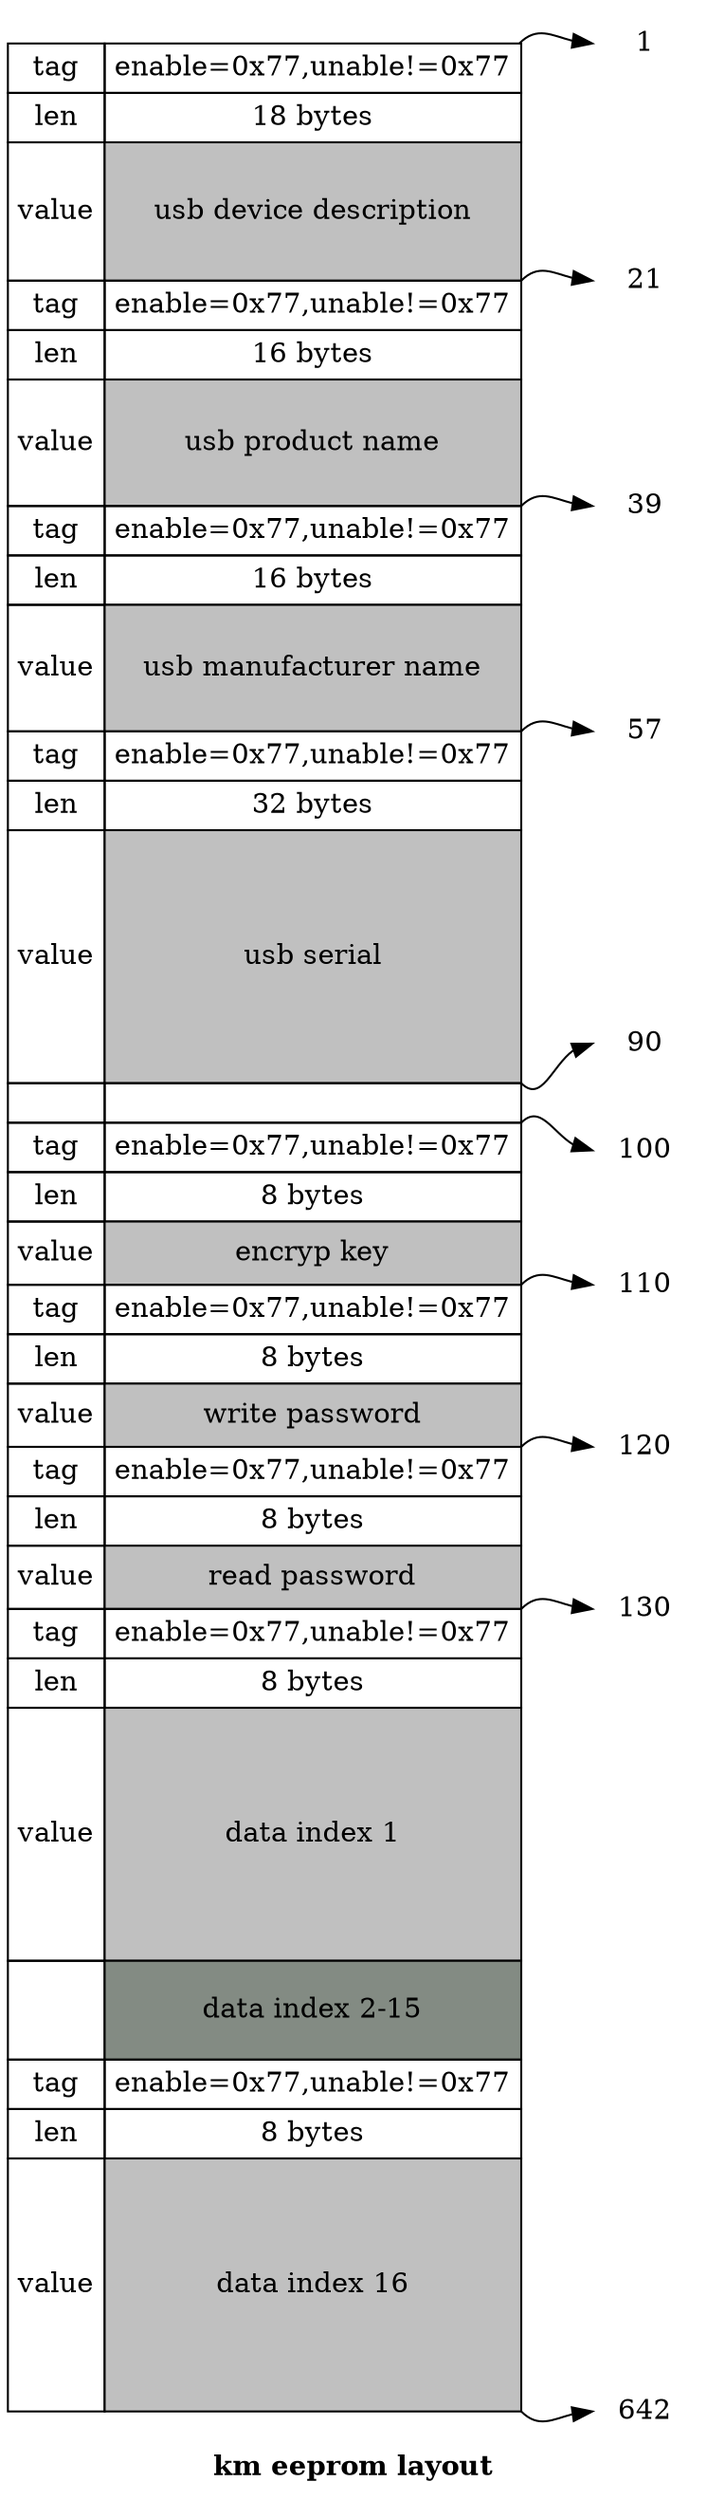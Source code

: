 digraph eeprom {
    label = <<B>km eeprom layout</B>>;
	rankdir=LR
	node [shape=plaintext]
	
	
    eeprom [shape=none, width=0, height=0, margin=0, label=<
		<table title="eeprom" border="0" cellborder="1" cellspacing="0" cellpadding="4">
			<tr><td colspan="1">tag</td>
				<td colspan="4" width="128" port="eeprom_1">enable=0x77,unable!=0x77</td></tr>
			<tr><td colspan="1">len</td>
				<td colspan="4" width="128">18 bytes</td></tr>
			<tr><td colspan="1" rowspan="1">value</td>
				<td colspan="4" width="128" rowspan="1" height="70" bgcolor="grey">usb device description</td></tr>
			<tr><td colspan="1">tag</td>
				<td colspan="4" width="128" port="eeprom_2">enable=0x77,unable!=0x77</td></tr>
			<tr><td colspan="1">len</td>
				<td colspan="4">16 bytes</td></tr>
			<tr><td colspan="1" rowspan="1">value</td>
				<td colspan="4" width="128" rowspan="1" height="64" bgcolor="grey">usb product name</td></tr>
			<tr><td colspan="1">tag</td>
				<td colspan="4" width="128" port="eeprom_3">enable=0x77,unable!=0x77</td></tr>
			<tr><td colspan="1">len</td>
				<td colspan="4" width="128">16 bytes</td></tr>
			<tr><td colspan="1" rowspan="1">value</td>
				<td colspan="4" width="128" rowspan="1" height="64" bgcolor="grey">usb manufacturer name</td></tr>
			<tr><td colspan="1">tag</td>
				<td colspan="4" width="128" port="eeprom_4">enable=0x77,unable!=0x77</td></tr>
			<tr><td colspan="1">len</td>
				<td colspan="4" width="128">32 bytes</td></tr>
			<tr><td colspan="1" rowspan="1">value</td>
				<td colspan="4" width="128" rowspan="1" height="128" bgcolor="grey" port="eeprom_5">usb serial</td></tr>

			<tr><td colspan="1" rowspan="1"></td>
				<td colspan="4" width="128" rowspan="1" height="20"></td></tr>
				
			<tr><td colspan="1">tag</td>
				<td colspan="4" width="128" port="eeprom_6">enable=0x77,unable!=0x77</td></tr>
			<tr><td colspan="1">len</td>
				<td colspan="4" width="128">8 bytes</td></tr>
			<tr><td colspan="1" rowspan="1">value</td>
				<td colspan="4" width="128" rowspan="1" height="32" bgcolor="grey">encryp key</td></tr>

			<tr><td colspan="1">tag</td>
				<td colspan="4" width="128" port="eeprom_7">enable=0x77,unable!=0x77</td></tr>
			<tr><td colspan="1">len</td>
				<td colspan="4" width="128">8 bytes</td></tr>
			<tr><td colspan="1" rowspan="1">value</td>
				<td colspan="4" width="128" rowspan="1" height="32" bgcolor="grey">write password</td></tr>

			<tr><td colspan="1">tag</td>
				<td colspan="4" width="128" port="eeprom_8">enable=0x77,unable!=0x77</td></tr>
			<tr><td colspan="1">len</td>
				<td colspan="4" width="128">8 bytes</td></tr>
			<tr><td colspan="1" rowspan="1">value</td>
				<td colspan="4" width="128" rowspan="1" height="32" bgcolor="grey" port="eeprom_9">read password</td></tr>	

			<tr><td colspan="1">tag</td>
				<td colspan="4" width="128" port="eeprom_10">enable=0x77,unable!=0x77</td></tr>
			<tr><td colspan="1">len</td>
				<td colspan="4" width="128">8 bytes</td></tr>
			<tr><td colspan="1" rowspan="1">value</td>
				<td colspan="4" width="128" rowspan="1" height="128" bgcolor="grey">data index 1</td></tr>		

			<tr><td colspan="1" rowspan="1"></td>
				<td colspan="4" width="128" rowspan="1" height="50" bgcolor="honeydew4">data index 2-15</td></tr>
				
			<tr><td colspan="1">tag</td>
				<td colspan="4" width="128" port="eeprom_11">enable=0x77,unable!=0x77</td></tr>
			<tr><td colspan="1">len</td>
				<td colspan="4" width="128">8 bytes</td></tr>
			<tr><td colspan="1" rowspan="1">value</td>
				<td colspan="4" width="128" rowspan="1" height="128" bgcolor="grey" port="eeprom_12">data index 16</td></tr>					
		</table>>  ]	
	addr_0 [label="1"]
	eeprom:eeprom_1:ne -> addr_0:w
	addr_1 [label="21"]
	eeprom:eeprom_2:ne -> addr_1:w	
	addr_2 [label="39"]
	eeprom:eeprom_3:ne -> addr_2:w
	addr_3 [label="57"]
	eeprom:eeprom_4:ne -> addr_3:w	
	addr_4 [label="90"]
	eeprom:eeprom_5:se -> addr_4:w		

	addr_5 [label="100"]
	eeprom:eeprom_6:ne -> addr_5:w	
	addr_6 [label="110"]
	eeprom:eeprom_7:ne -> addr_6:w	
	addr_7 [label="120"]
	eeprom:eeprom_8:ne -> addr_7:w
	
	addr_8 [label="130"]
	eeprom:eeprom_10:ne -> addr_8:w	
	addr_9 [label="642"]
	eeprom:eeprom_12:se -> addr_9:w	
}








